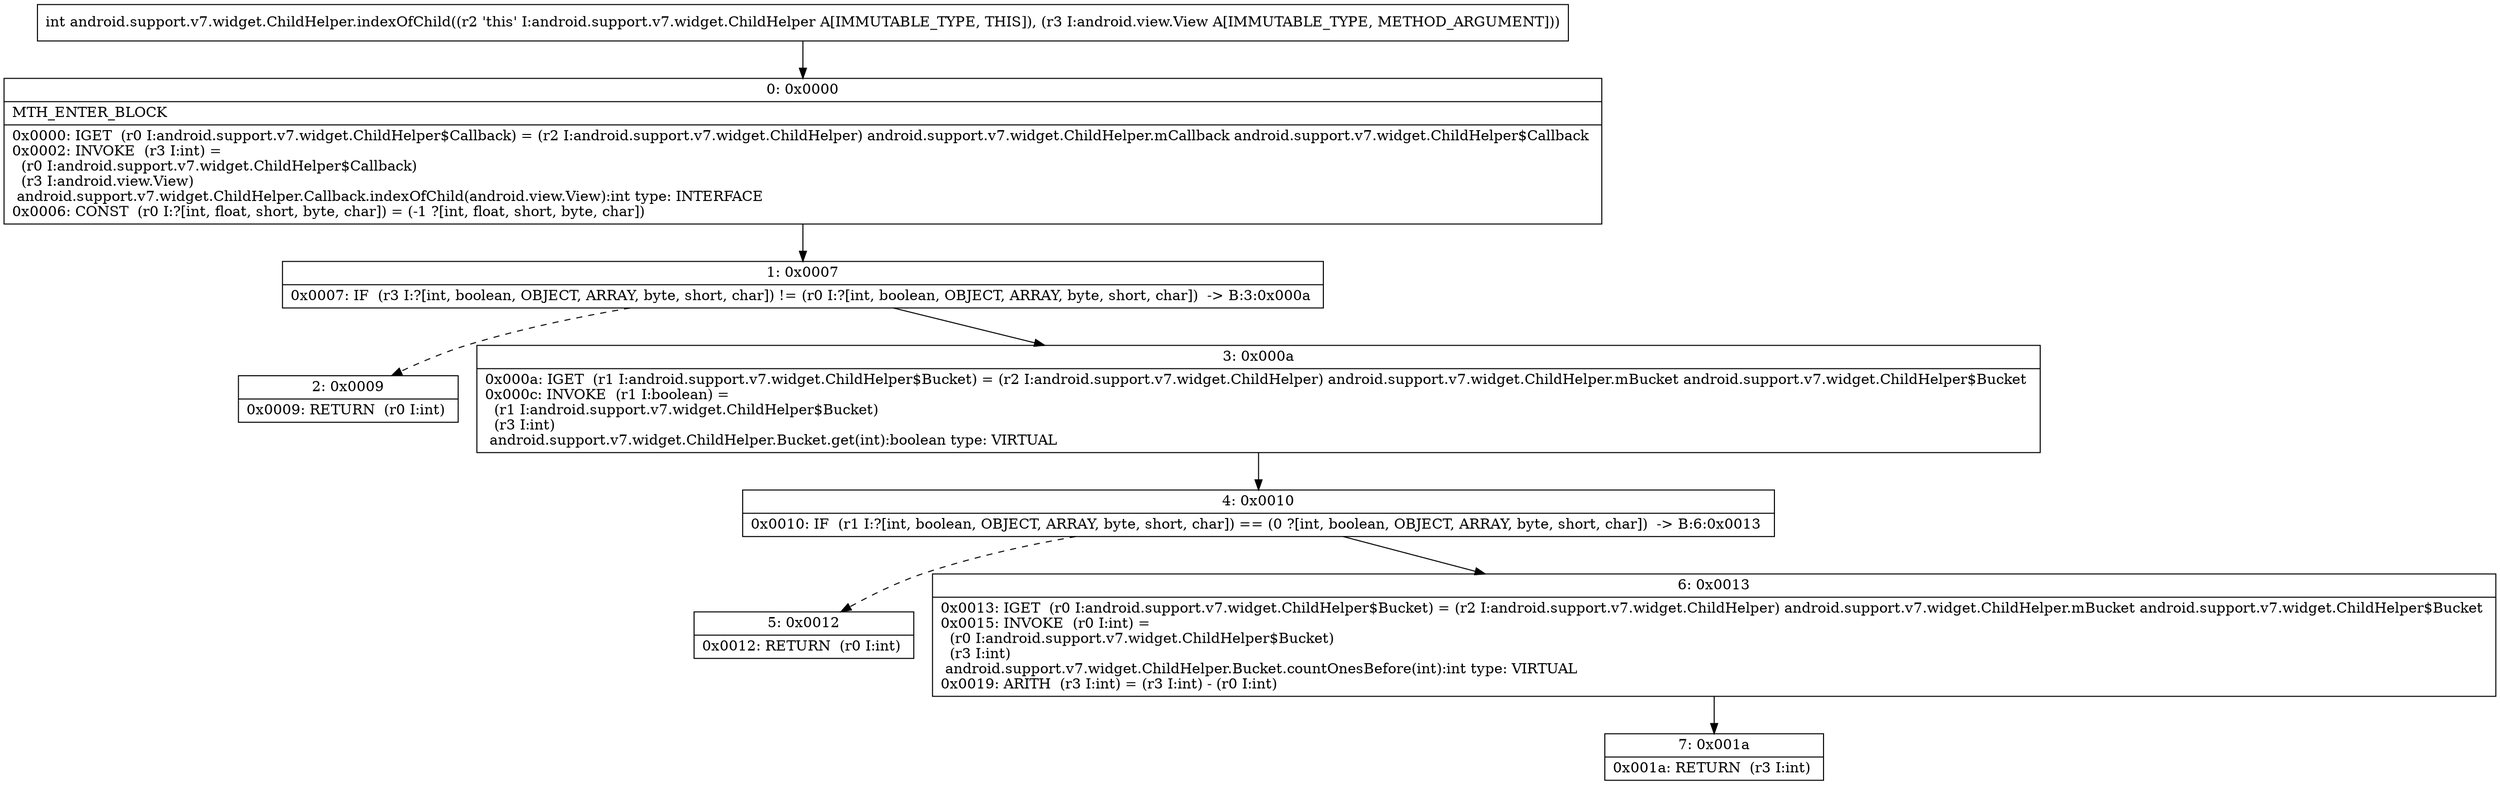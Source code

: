 digraph "CFG forandroid.support.v7.widget.ChildHelper.indexOfChild(Landroid\/view\/View;)I" {
Node_0 [shape=record,label="{0\:\ 0x0000|MTH_ENTER_BLOCK\l|0x0000: IGET  (r0 I:android.support.v7.widget.ChildHelper$Callback) = (r2 I:android.support.v7.widget.ChildHelper) android.support.v7.widget.ChildHelper.mCallback android.support.v7.widget.ChildHelper$Callback \l0x0002: INVOKE  (r3 I:int) = \l  (r0 I:android.support.v7.widget.ChildHelper$Callback)\l  (r3 I:android.view.View)\l android.support.v7.widget.ChildHelper.Callback.indexOfChild(android.view.View):int type: INTERFACE \l0x0006: CONST  (r0 I:?[int, float, short, byte, char]) = (\-1 ?[int, float, short, byte, char]) \l}"];
Node_1 [shape=record,label="{1\:\ 0x0007|0x0007: IF  (r3 I:?[int, boolean, OBJECT, ARRAY, byte, short, char]) != (r0 I:?[int, boolean, OBJECT, ARRAY, byte, short, char])  \-\> B:3:0x000a \l}"];
Node_2 [shape=record,label="{2\:\ 0x0009|0x0009: RETURN  (r0 I:int) \l}"];
Node_3 [shape=record,label="{3\:\ 0x000a|0x000a: IGET  (r1 I:android.support.v7.widget.ChildHelper$Bucket) = (r2 I:android.support.v7.widget.ChildHelper) android.support.v7.widget.ChildHelper.mBucket android.support.v7.widget.ChildHelper$Bucket \l0x000c: INVOKE  (r1 I:boolean) = \l  (r1 I:android.support.v7.widget.ChildHelper$Bucket)\l  (r3 I:int)\l android.support.v7.widget.ChildHelper.Bucket.get(int):boolean type: VIRTUAL \l}"];
Node_4 [shape=record,label="{4\:\ 0x0010|0x0010: IF  (r1 I:?[int, boolean, OBJECT, ARRAY, byte, short, char]) == (0 ?[int, boolean, OBJECT, ARRAY, byte, short, char])  \-\> B:6:0x0013 \l}"];
Node_5 [shape=record,label="{5\:\ 0x0012|0x0012: RETURN  (r0 I:int) \l}"];
Node_6 [shape=record,label="{6\:\ 0x0013|0x0013: IGET  (r0 I:android.support.v7.widget.ChildHelper$Bucket) = (r2 I:android.support.v7.widget.ChildHelper) android.support.v7.widget.ChildHelper.mBucket android.support.v7.widget.ChildHelper$Bucket \l0x0015: INVOKE  (r0 I:int) = \l  (r0 I:android.support.v7.widget.ChildHelper$Bucket)\l  (r3 I:int)\l android.support.v7.widget.ChildHelper.Bucket.countOnesBefore(int):int type: VIRTUAL \l0x0019: ARITH  (r3 I:int) = (r3 I:int) \- (r0 I:int) \l}"];
Node_7 [shape=record,label="{7\:\ 0x001a|0x001a: RETURN  (r3 I:int) \l}"];
MethodNode[shape=record,label="{int android.support.v7.widget.ChildHelper.indexOfChild((r2 'this' I:android.support.v7.widget.ChildHelper A[IMMUTABLE_TYPE, THIS]), (r3 I:android.view.View A[IMMUTABLE_TYPE, METHOD_ARGUMENT])) }"];
MethodNode -> Node_0;
Node_0 -> Node_1;
Node_1 -> Node_2[style=dashed];
Node_1 -> Node_3;
Node_3 -> Node_4;
Node_4 -> Node_5[style=dashed];
Node_4 -> Node_6;
Node_6 -> Node_7;
}

